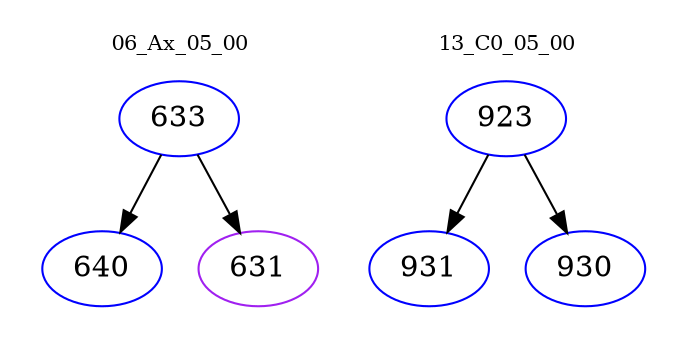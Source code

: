 digraph{
subgraph cluster_0 {
color = white
label = "06_Ax_05_00";
fontsize=10;
T0_633 [label="633", color="blue"]
T0_633 -> T0_640 [color="black"]
T0_640 [label="640", color="blue"]
T0_633 -> T0_631 [color="black"]
T0_631 [label="631", color="purple"]
}
subgraph cluster_1 {
color = white
label = "13_C0_05_00";
fontsize=10;
T1_923 [label="923", color="blue"]
T1_923 -> T1_931 [color="black"]
T1_931 [label="931", color="blue"]
T1_923 -> T1_930 [color="black"]
T1_930 [label="930", color="blue"]
}
}
